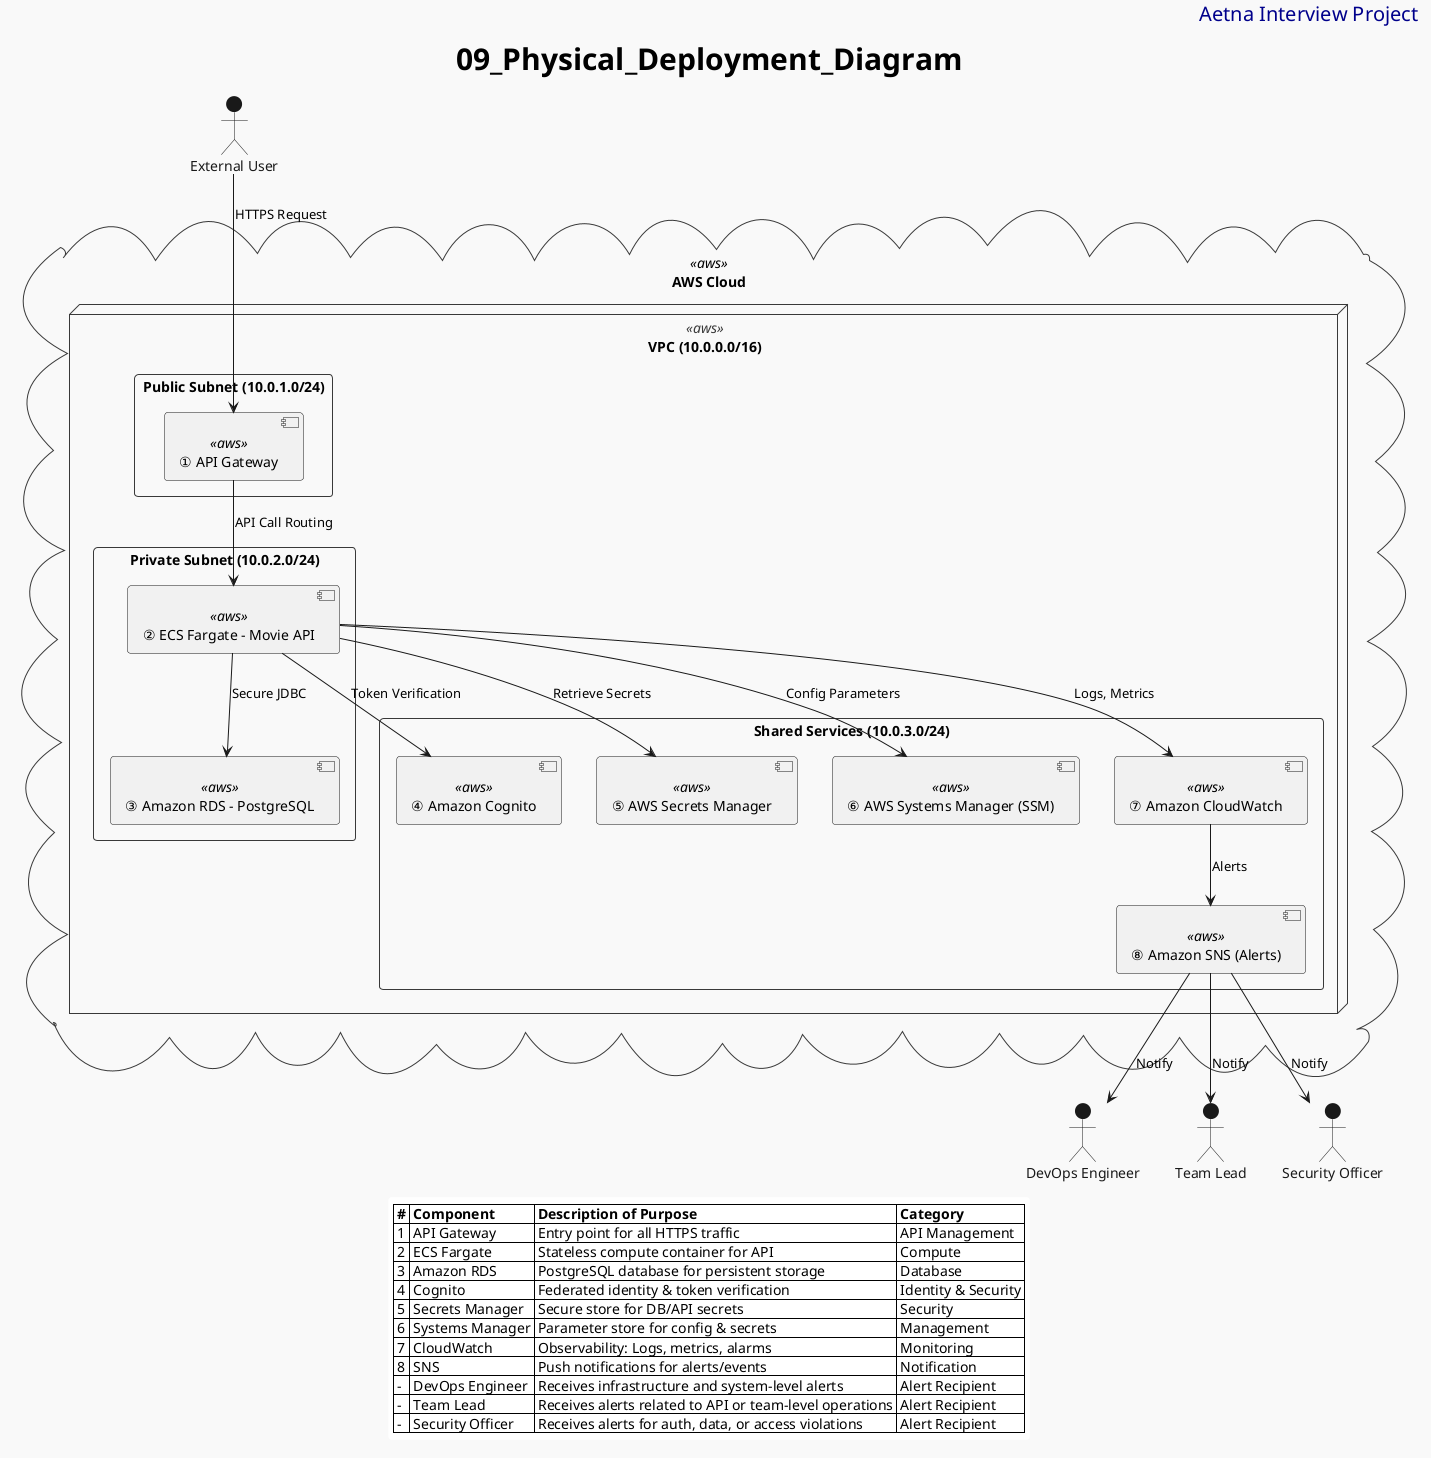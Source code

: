 @startuml 09_Physical_Deployment_Diagram
!theme mars

skinparam HeaderFontSize 20
skinparam HeaderFontColor #00008B
header Aetna Interview Project

skinparam titleFontSize 30
title 09_Physical_Deployment_Diagram

' Make the legend/table lighter
skinparam LegendBackgroundColor #F2F2F2  ' light gray
skinparam LegendBorderColor #CCCCCC       ' subtle border

skinparam cloudFontColor #000000
skinparam rectangle {
    BackgroundColor<<aws>> #f7faff
    BorderColor<<aws>> #0096d6
}

actor "External User" as User
actor "DevOps Engineer" as DevOps
actor "Team Lead" as TL
actor "Security Officer" as SecOff

cloud "AWS Cloud" <<aws>> {
  node "VPC (10.0.0.0/16)" <<aws>> {

    rectangle "Public Subnet (10.0.1.0/24)" as PublicSubnet {
      [① API Gateway] <<aws>>
    }

    rectangle "Private Subnet (10.0.2.0/24)" as PrivateSubnet {
      [② ECS Fargate - Movie API] <<aws>>
      [③ Amazon RDS - PostgreSQL] <<aws>>
    }

    rectangle "Shared Services (10.0.3.0/24)" as SharedServices {
      [④ Amazon Cognito] <<aws>>
      [⑤ AWS Secrets Manager] <<aws>>
      [⑥ AWS Systems Manager (SSM)] <<aws>>
      [⑦ Amazon CloudWatch] <<aws>>
      [⑧ Amazon SNS (Alerts)] <<aws>>
    }
  }
}

' User interaction flow
User --> [① API Gateway] : HTTPS Request
[① API Gateway] --> [② ECS Fargate - Movie API] : API Call Routing
[② ECS Fargate - Movie API] --> [③ Amazon RDS - PostgreSQL] : Secure JDBC
[② ECS Fargate - Movie API] --> [④ Amazon Cognito] : Token Verification
[② ECS Fargate - Movie API] --> [⑤ AWS Secrets Manager] : Retrieve Secrets
[② ECS Fargate - Movie API] --> [⑥ AWS Systems Manager (SSM)] : Config Parameters
[② ECS Fargate - Movie API] --> [⑦ Amazon CloudWatch] : Logs, Metrics
[⑦ Amazon CloudWatch] --> [⑧ Amazon SNS (Alerts)] : Alerts

' SNS alert flow to recipients
[⑧ Amazon SNS (Alerts)] --> DevOps : Notify
[⑧ Amazon SNS (Alerts)] --> TL : Notify
[⑧ Amazon SNS (Alerts)] --> SecOff : Notify

' Legend for the components
legend bottom
|= # |= Component |= Description of Purpose |= Category |
| 1 | API Gateway | Entry point for all HTTPS traffic | API Management |
| 2 | ECS Fargate | Stateless compute container for API | Compute |
| 3 | Amazon RDS | PostgreSQL database for persistent storage | Database |
| 4 | Cognito | Federated identity & token verification | Identity & Security |
| 5 | Secrets Manager | Secure store for DB/API secrets | Security |
| 6 | Systems Manager | Parameter store for config & secrets | Management |
| 7 | CloudWatch | Observability: Logs, metrics, alarms | Monitoring |
| 8 | SNS | Push notifications for alerts/events | Notification |
| - | DevOps Engineer | Receives infrastructure and system-level alerts | Alert Recipient |
| - | Team Lead | Receives alerts related to API or team-level operations | Alert Recipient |
| - | Security Officer | Receives alerts for auth, data, or access violations | Alert Recipient |
endlegend

@enduml

